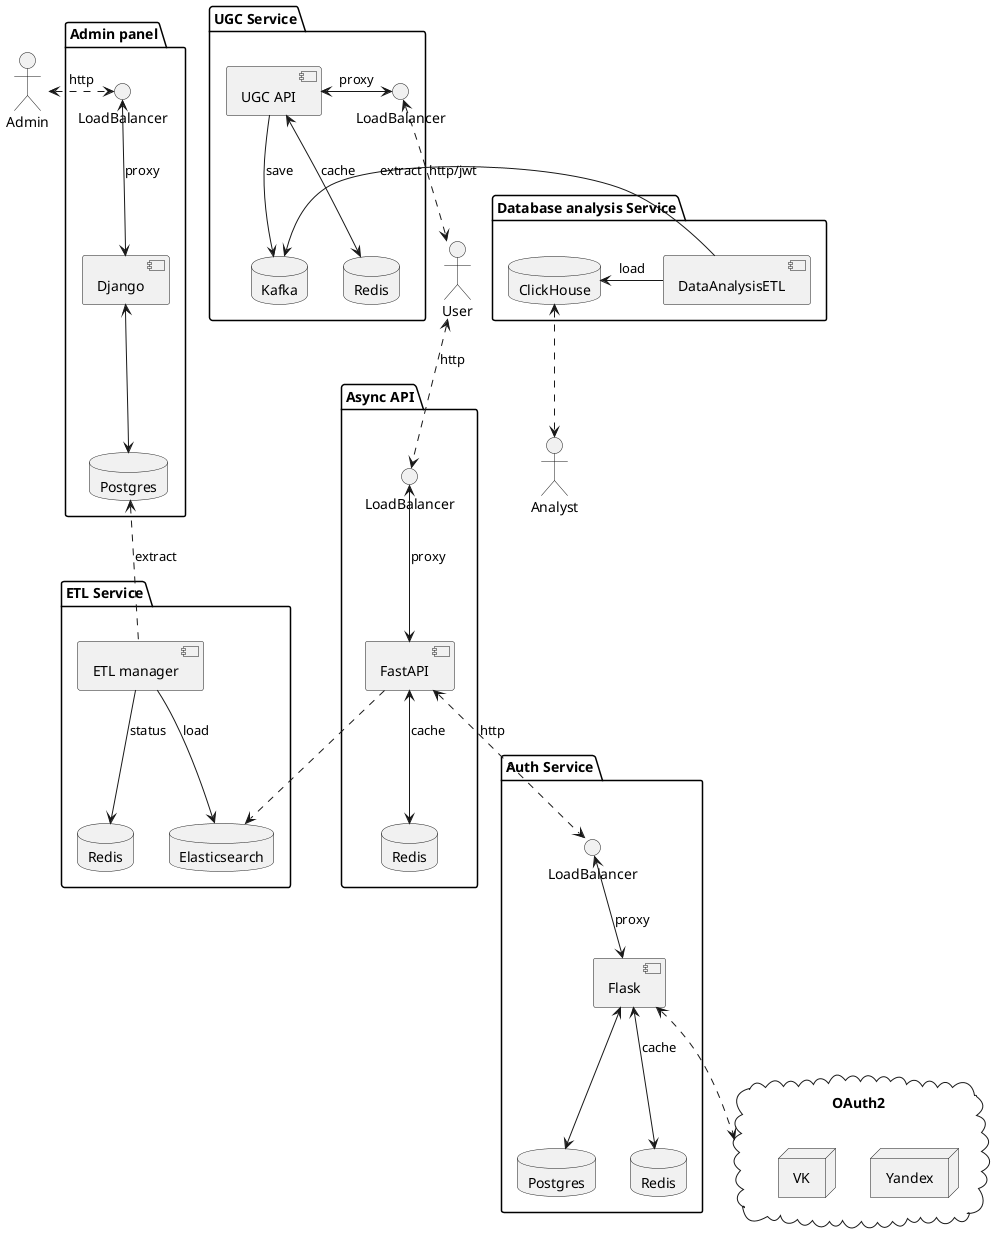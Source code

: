 @startuml

skinparam componentStyle uml2

actor User
actor Analyst
actor Admin


package "Auth Service" {
    interface LoadBalancer as nginx3
    [Flask]
    database Redis as redis_2
    database Postgres as postgres_2
}
[Flask] <--> redis_2: cache
[Flask] <--> postgres_2
nginx3 <--> [Flask]: proxy

package "Admin panel" {
    database Postgres
    interface LoadBalancer as nginx
    [Django]
}
[Django] <--> Postgres
nginx <--> [Django]: proxy
Admin <.right.> nginx: http

package "ETL Service" {
    database Elasticsearch
    database Redis as redis_3
    [ETL manager]
}
Postgres <.. [ETL manager]: extract
[ETL manager] --> Elasticsearch: load
[ETL manager] --> redis_3: status

package "Async API" {
    interface LoadBalancer as nginx2
    database Redis
    [FastAPI]
}
[FastAPI] <--> Redis: cache
User <..> nginx2: http
nginx2 <--> [FastAPI]: proxy
[FastAPI] ..> Elasticsearch
[FastAPI] <..> nginx3: http

cloud "OAuth2" {
    node Yandex
    node VK
}
[Flask] <..> OAuth2

package "UGC Service" {
    interface LoadBalancer as nginx4
    database Redis as redis_4
    database Kafka
    [UGC API]
}

package "Database analysis Service" {
    database ClickHouse
    [DataAnalysisETL]

}


[UGC API] --> Kafka: save
[UGC API] <--> redis_4: cache
[DataAnalysisETL] -> Kafka: extract
[DataAnalysisETL] -left-> ClickHouse: load
nginx4 <-> [UGC API]: proxy
User <.up.> nginx4: http/jwt
Analyst <.up.> ClickHouse


@enduml